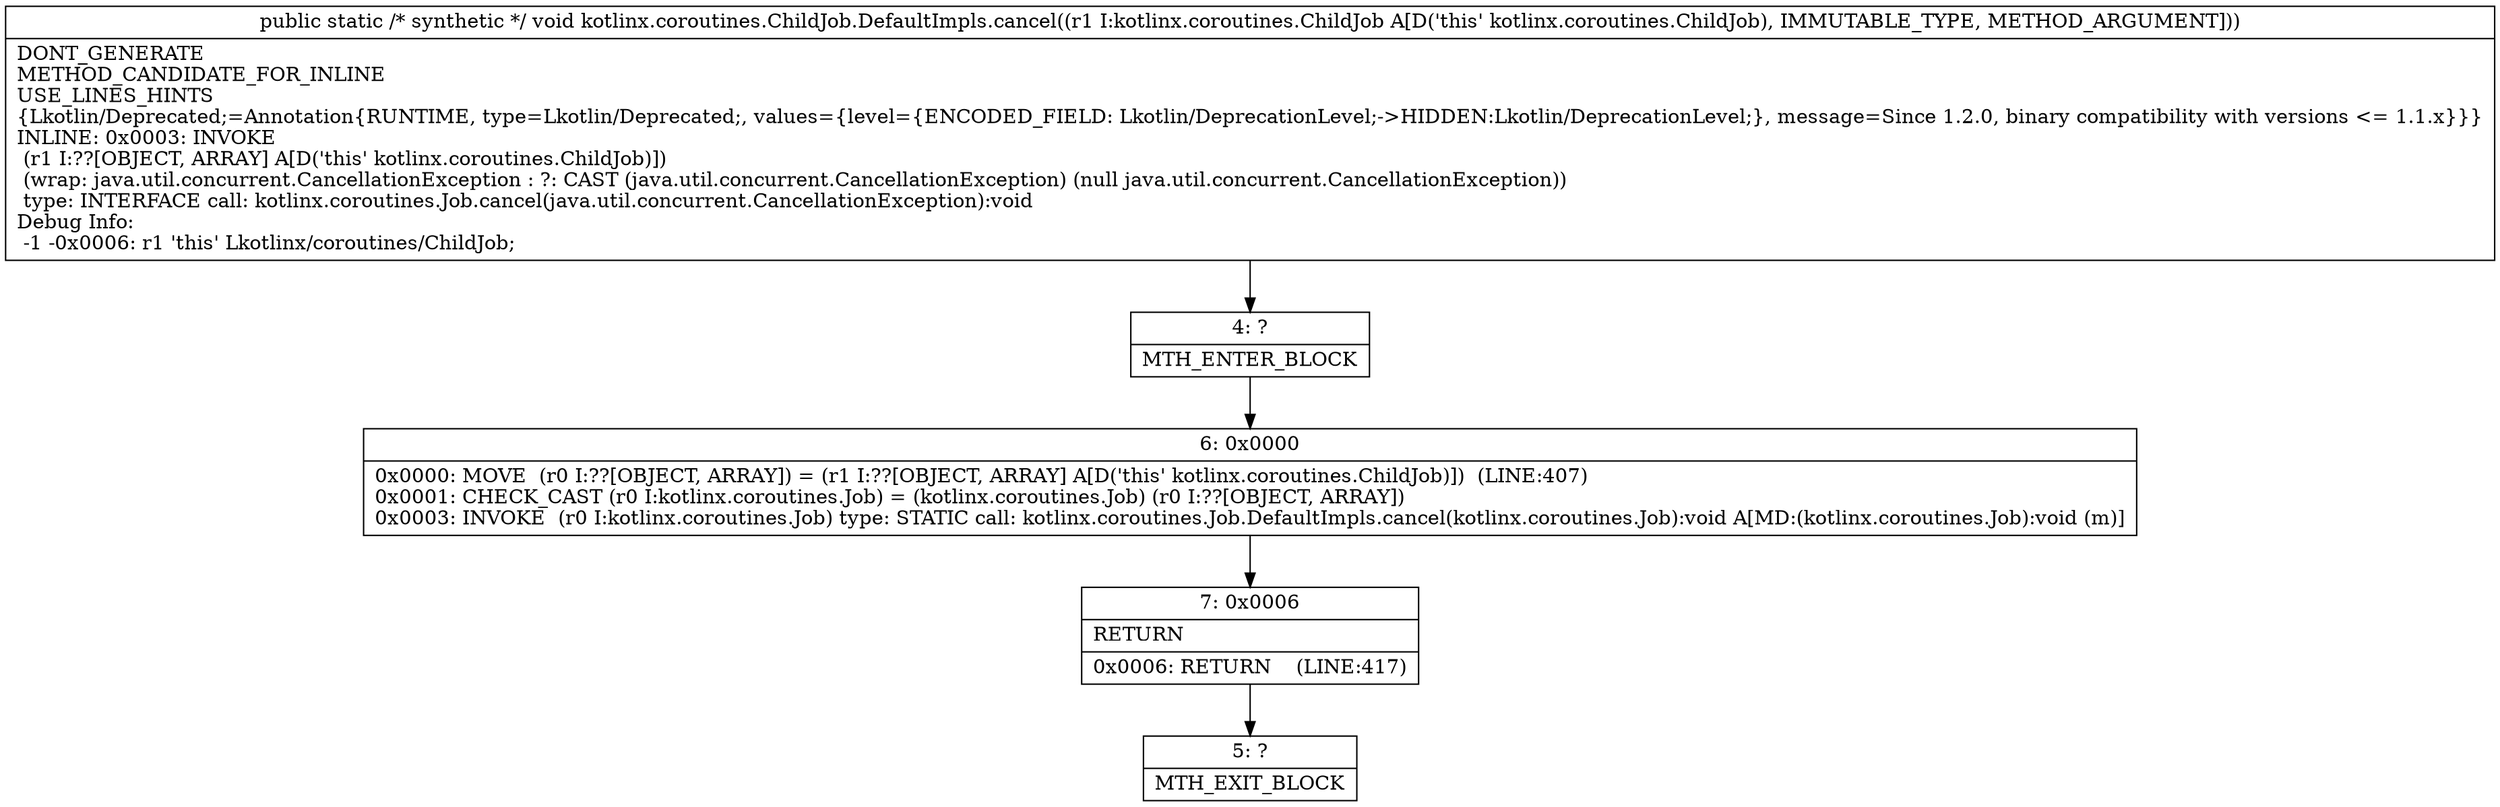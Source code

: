 digraph "CFG forkotlinx.coroutines.ChildJob.DefaultImpls.cancel(Lkotlinx\/coroutines\/ChildJob;)V" {
Node_4 [shape=record,label="{4\:\ ?|MTH_ENTER_BLOCK\l}"];
Node_6 [shape=record,label="{6\:\ 0x0000|0x0000: MOVE  (r0 I:??[OBJECT, ARRAY]) = (r1 I:??[OBJECT, ARRAY] A[D('this' kotlinx.coroutines.ChildJob)])  (LINE:407)\l0x0001: CHECK_CAST (r0 I:kotlinx.coroutines.Job) = (kotlinx.coroutines.Job) (r0 I:??[OBJECT, ARRAY]) \l0x0003: INVOKE  (r0 I:kotlinx.coroutines.Job) type: STATIC call: kotlinx.coroutines.Job.DefaultImpls.cancel(kotlinx.coroutines.Job):void A[MD:(kotlinx.coroutines.Job):void (m)]\l}"];
Node_7 [shape=record,label="{7\:\ 0x0006|RETURN\l|0x0006: RETURN    (LINE:417)\l}"];
Node_5 [shape=record,label="{5\:\ ?|MTH_EXIT_BLOCK\l}"];
MethodNode[shape=record,label="{public static \/* synthetic *\/ void kotlinx.coroutines.ChildJob.DefaultImpls.cancel((r1 I:kotlinx.coroutines.ChildJob A[D('this' kotlinx.coroutines.ChildJob), IMMUTABLE_TYPE, METHOD_ARGUMENT]))  | DONT_GENERATE\lMETHOD_CANDIDATE_FOR_INLINE\lUSE_LINES_HINTS\l\{Lkotlin\/Deprecated;=Annotation\{RUNTIME, type=Lkotlin\/Deprecated;, values=\{level=\{ENCODED_FIELD: Lkotlin\/DeprecationLevel;\-\>HIDDEN:Lkotlin\/DeprecationLevel;\}, message=Since 1.2.0, binary compatibility with versions \<= 1.1.x\}\}\}\lINLINE: 0x0003: INVOKE  \l  (r1 I:??[OBJECT, ARRAY] A[D('this' kotlinx.coroutines.ChildJob)])\l  (wrap: java.util.concurrent.CancellationException : ?: CAST (java.util.concurrent.CancellationException) (null java.util.concurrent.CancellationException))\l type: INTERFACE call: kotlinx.coroutines.Job.cancel(java.util.concurrent.CancellationException):void\lDebug Info:\l  \-1 \-0x0006: r1 'this' Lkotlinx\/coroutines\/ChildJob;\l}"];
MethodNode -> Node_4;Node_4 -> Node_6;
Node_6 -> Node_7;
Node_7 -> Node_5;
}

